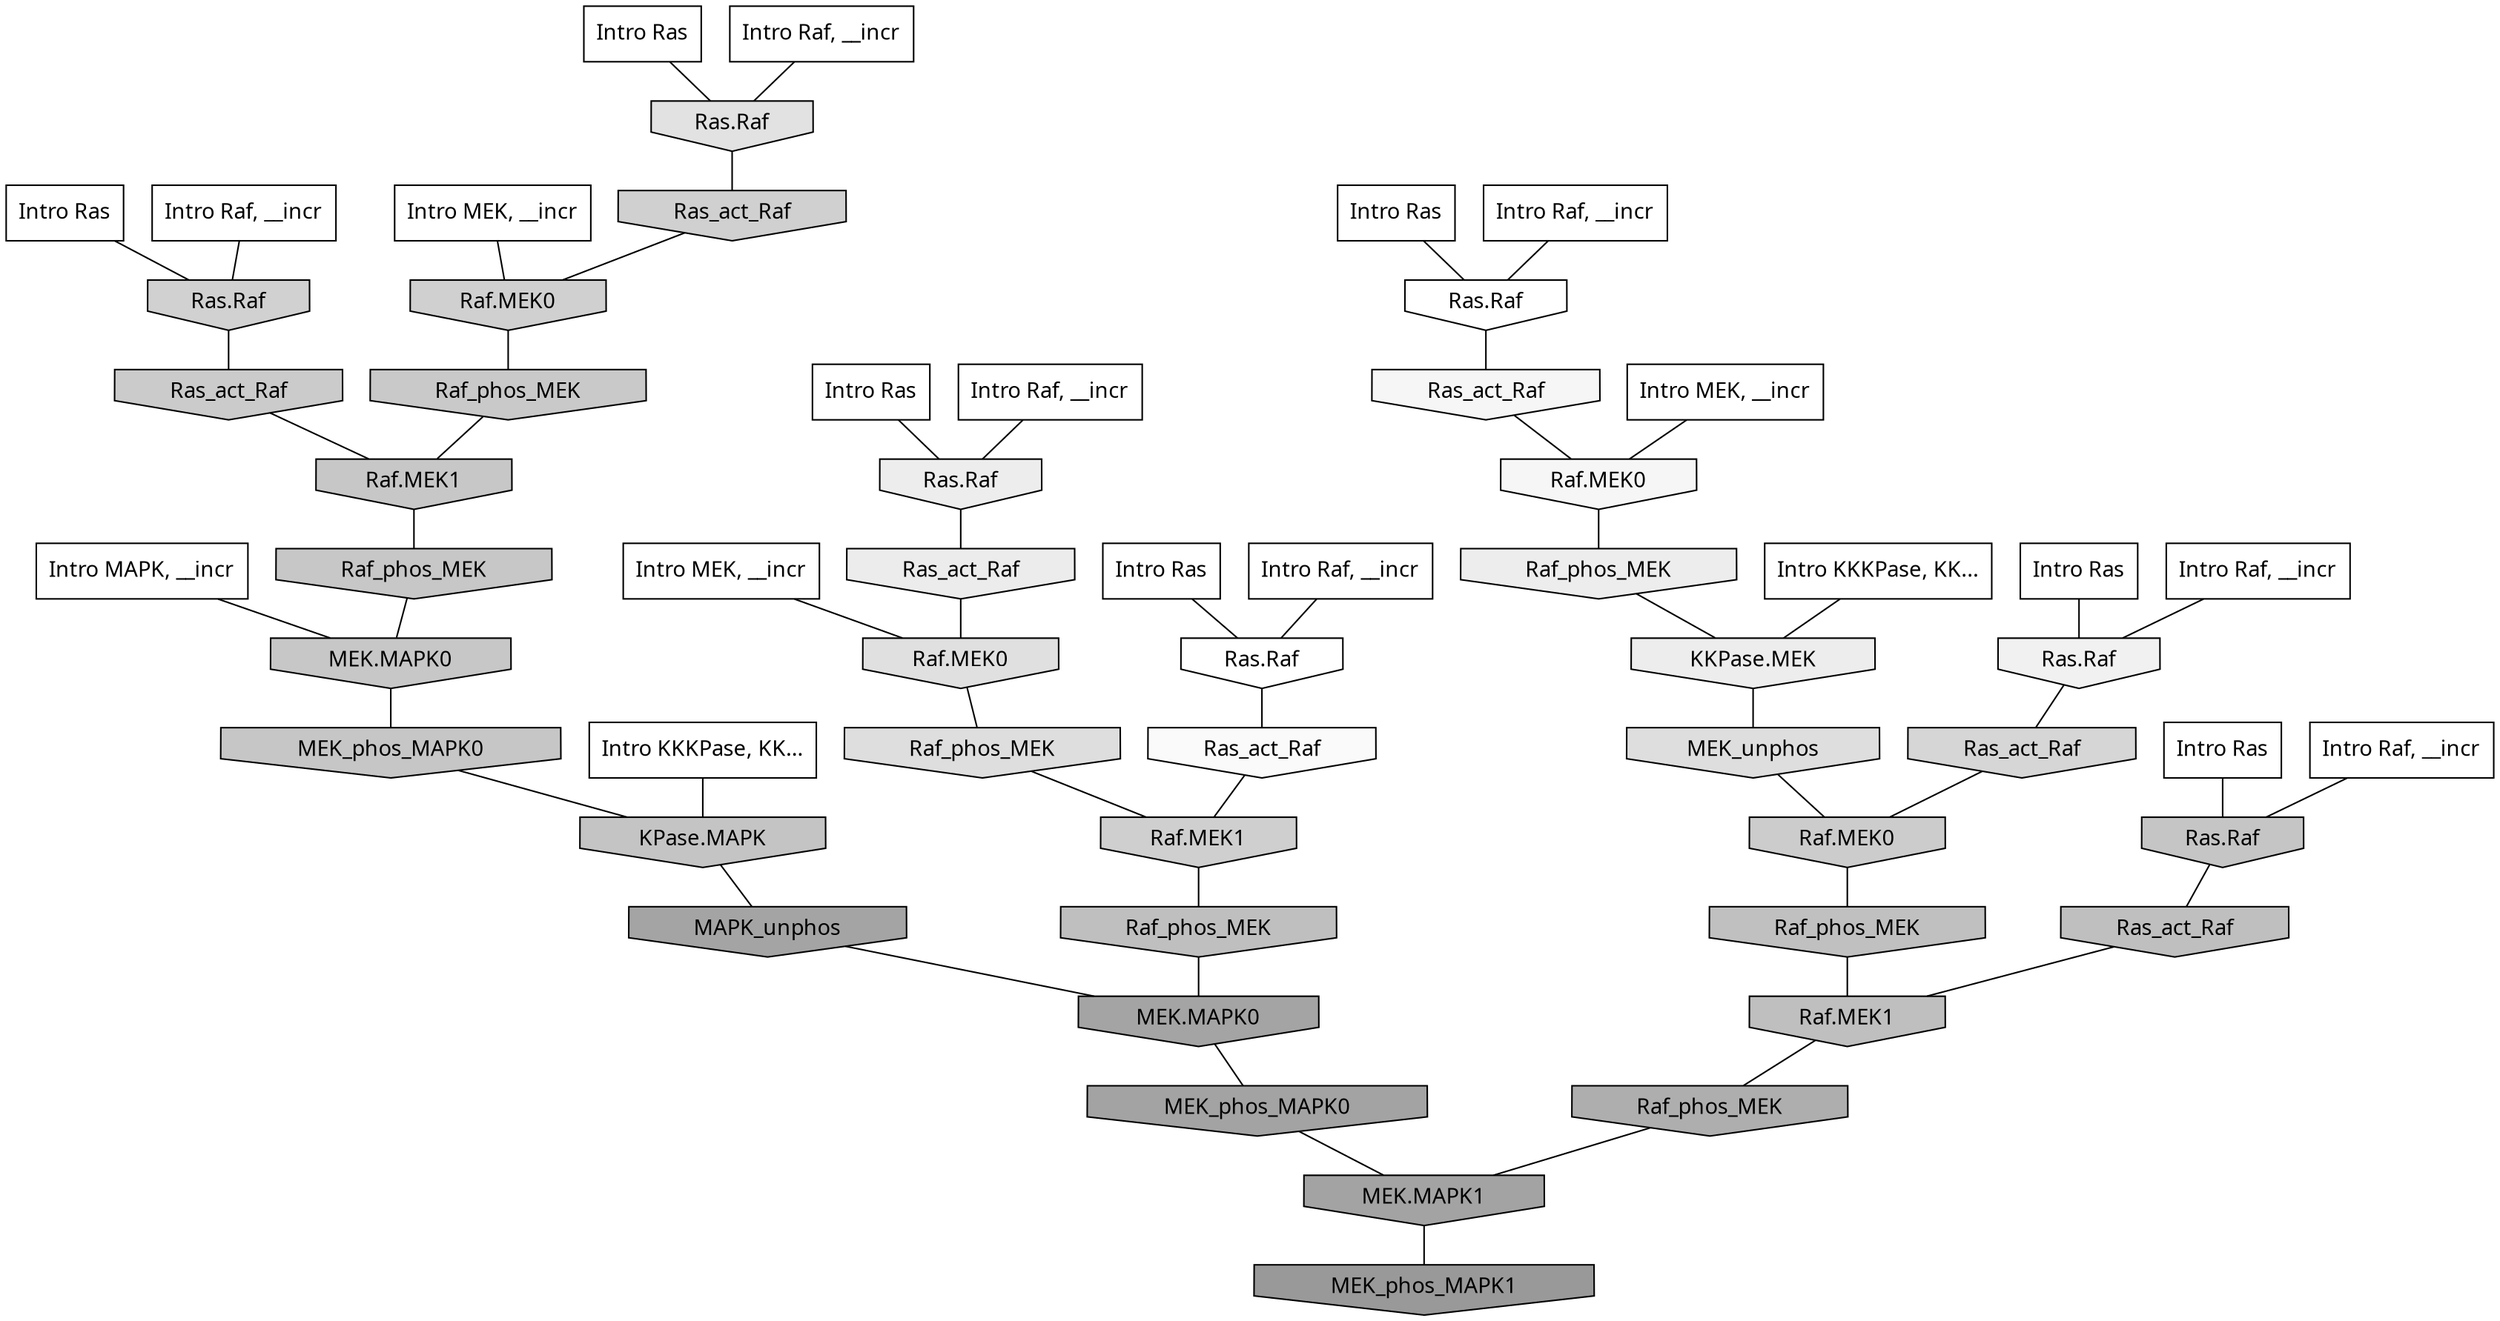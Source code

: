 digraph G{
  rankdir="TB";
  ranksep=0.30;
  node [fontname="CMU Serif"];
  edge [fontname="CMU Serif"];
  
  7 [label="Intro Ras", shape=rectangle, style=filled, fillcolor="0.000 0.000 1.000"]
  
  13 [label="Intro Ras", shape=rectangle, style=filled, fillcolor="0.000 0.000 1.000"]
  
  26 [label="Intro Ras", shape=rectangle, style=filled, fillcolor="0.000 0.000 1.000"]
  
  30 [label="Intro Ras", shape=rectangle, style=filled, fillcolor="0.000 0.000 1.000"]
  
  57 [label="Intro Ras", shape=rectangle, style=filled, fillcolor="0.000 0.000 1.000"]
  
  79 [label="Intro Ras", shape=rectangle, style=filled, fillcolor="0.000 0.000 1.000"]
  
  99 [label="Intro Ras", shape=rectangle, style=filled, fillcolor="0.000 0.000 1.000"]
  
  298 [label="Intro Raf, __incr", shape=rectangle, style=filled, fillcolor="0.000 0.000 1.000"]
  
  680 [label="Intro Raf, __incr", shape=rectangle, style=filled, fillcolor="0.000 0.000 1.000"]
  
  709 [label="Intro Raf, __incr", shape=rectangle, style=filled, fillcolor="0.000 0.000 1.000"]
  
  792 [label="Intro Raf, __incr", shape=rectangle, style=filled, fillcolor="0.000 0.000 1.000"]
  
  863 [label="Intro Raf, __incr", shape=rectangle, style=filled, fillcolor="0.000 0.000 1.000"]
  
  971 [label="Intro Raf, __incr", shape=rectangle, style=filled, fillcolor="0.000 0.000 1.000"]
  
  995 [label="Intro Raf, __incr", shape=rectangle, style=filled, fillcolor="0.000 0.000 1.000"]
  
  1345 [label="Intro MEK, __incr", shape=rectangle, style=filled, fillcolor="0.000 0.000 1.000"]
  
  1534 [label="Intro MEK, __incr", shape=rectangle, style=filled, fillcolor="0.000 0.000 1.000"]
  
  1763 [label="Intro MEK, __incr", shape=rectangle, style=filled, fillcolor="0.000 0.000 1.000"]
  
  2759 [label="Intro MAPK, __incr", shape=rectangle, style=filled, fillcolor="0.000 0.000 1.000"]
  
  3143 [label="Intro KKKPase, KK...", shape=rectangle, style=filled, fillcolor="0.000 0.000 1.000"]
  
  3190 [label="Intro KKKPase, KK...", shape=rectangle, style=filled, fillcolor="0.000 0.000 1.000"]
  
  3213 [label="Ras.Raf", shape=invhouse, style=filled, fillcolor="0.000 0.000 1.000"]
  
  3334 [label="Ras.Raf", shape=invhouse, style=filled, fillcolor="0.000 0.000 0.997"]
  
  3468 [label="Ras_act_Raf", shape=invhouse, style=filled, fillcolor="0.000 0.000 0.978"]
  
  3613 [label="Ras_act_Raf", shape=invhouse, style=filled, fillcolor="0.000 0.000 0.961"]
  
  3615 [label="Raf.MEK0", shape=invhouse, style=filled, fillcolor="0.000 0.000 0.961"]
  
  3830 [label="Ras.Raf", shape=invhouse, style=filled, fillcolor="0.000 0.000 0.945"]
  
  4113 [label="Raf_phos_MEK", shape=invhouse, style=filled, fillcolor="0.000 0.000 0.929"]
  
  4119 [label="KKPase.MEK", shape=invhouse, style=filled, fillcolor="0.000 0.000 0.928"]
  
  4154 [label="Ras.Raf", shape=invhouse, style=filled, fillcolor="0.000 0.000 0.927"]
  
  4228 [label="Ras_act_Raf", shape=invhouse, style=filled, fillcolor="0.000 0.000 0.922"]
  
  4910 [label="Ras.Raf", shape=invhouse, style=filled, fillcolor="0.000 0.000 0.884"]
  
  5028 [label="Raf.MEK0", shape=invhouse, style=filled, fillcolor="0.000 0.000 0.877"]
  
  5188 [label="Raf_phos_MEK", shape=invhouse, style=filled, fillcolor="0.000 0.000 0.869"]
  
  5193 [label="MEK_unphos", shape=invhouse, style=filled, fillcolor="0.000 0.000 0.868"]
  
  5829 [label="Ras_act_Raf", shape=invhouse, style=filled, fillcolor="0.000 0.000 0.838"]
  
  6281 [label="Ras.Raf", shape=invhouse, style=filled, fillcolor="0.000 0.000 0.818"]
  
  6407 [label="Ras_act_Raf", shape=invhouse, style=filled, fillcolor="0.000 0.000 0.813"]
  
  6412 [label="Raf.MEK0", shape=invhouse, style=filled, fillcolor="0.000 0.000 0.813"]
  
  6455 [label="Raf.MEK1", shape=invhouse, style=filled, fillcolor="0.000 0.000 0.812"]
  
  6867 [label="Raf.MEK0", shape=invhouse, style=filled, fillcolor="0.000 0.000 0.798"]
  
  7012 [label="Ras_act_Raf", shape=invhouse, style=filled, fillcolor="0.000 0.000 0.793"]
  
  7237 [label="Raf_phos_MEK", shape=invhouse, style=filled, fillcolor="0.000 0.000 0.787"]
  
  7496 [label="Raf.MEK1", shape=invhouse, style=filled, fillcolor="0.000 0.000 0.781"]
  
  7602 [label="Raf_phos_MEK", shape=invhouse, style=filled, fillcolor="0.000 0.000 0.778"]
  
  7604 [label="MEK.MAPK0", shape=invhouse, style=filled, fillcolor="0.000 0.000 0.778"]
  
  7629 [label="MEK_phos_MAPK0", shape=invhouse, style=filled, fillcolor="0.000 0.000 0.777"]
  
  7748 [label="Ras.Raf", shape=invhouse, style=filled, fillcolor="0.000 0.000 0.773"]
  
  8020 [label="KPase.MAPK", shape=invhouse, style=filled, fillcolor="0.000 0.000 0.766"]
  
  8579 [label="Raf_phos_MEK", shape=invhouse, style=filled, fillcolor="0.000 0.000 0.751"]
  
  8681 [label="Raf_phos_MEK", shape=invhouse, style=filled, fillcolor="0.000 0.000 0.749"]
  
  8711 [label="Ras_act_Raf", shape=invhouse, style=filled, fillcolor="0.000 0.000 0.748"]
  
  8713 [label="Raf.MEK1", shape=invhouse, style=filled, fillcolor="0.000 0.000 0.748"]
  
  12337 [label="Raf_phos_MEK", shape=invhouse, style=filled, fillcolor="0.000 0.000 0.682"]
  
  15477 [label="MAPK_unphos", shape=invhouse, style=filled, fillcolor="0.000 0.000 0.641"]
  
  15481 [label="MEK.MAPK0", shape=invhouse, style=filled, fillcolor="0.000 0.000 0.641"]
  
  15526 [label="MEK_phos_MAPK0", shape=invhouse, style=filled, fillcolor="0.000 0.000 0.640"]
  
  15541 [label="MEK.MAPK1", shape=invhouse, style=filled, fillcolor="0.000 0.000 0.640"]
  
  17396 [label="MEK_phos_MAPK1", shape=invhouse, style=filled, fillcolor="0.000 0.000 0.600"]
  
  
  15541 -> 17396 [dir=none, color="0.000 0.000 0.000"] 
  15526 -> 15541 [dir=none, color="0.000 0.000 0.000"] 
  15481 -> 15526 [dir=none, color="0.000 0.000 0.000"] 
  15477 -> 15481 [dir=none, color="0.000 0.000 0.000"] 
  12337 -> 15541 [dir=none, color="0.000 0.000 0.000"] 
  8713 -> 12337 [dir=none, color="0.000 0.000 0.000"] 
  8711 -> 8713 [dir=none, color="0.000 0.000 0.000"] 
  8681 -> 15481 [dir=none, color="0.000 0.000 0.000"] 
  8579 -> 8713 [dir=none, color="0.000 0.000 0.000"] 
  8020 -> 15477 [dir=none, color="0.000 0.000 0.000"] 
  7748 -> 8711 [dir=none, color="0.000 0.000 0.000"] 
  7629 -> 8020 [dir=none, color="0.000 0.000 0.000"] 
  7604 -> 7629 [dir=none, color="0.000 0.000 0.000"] 
  7602 -> 7604 [dir=none, color="0.000 0.000 0.000"] 
  7496 -> 7602 [dir=none, color="0.000 0.000 0.000"] 
  7237 -> 7496 [dir=none, color="0.000 0.000 0.000"] 
  7012 -> 7496 [dir=none, color="0.000 0.000 0.000"] 
  6867 -> 8579 [dir=none, color="0.000 0.000 0.000"] 
  6455 -> 8681 [dir=none, color="0.000 0.000 0.000"] 
  6412 -> 7237 [dir=none, color="0.000 0.000 0.000"] 
  6407 -> 6412 [dir=none, color="0.000 0.000 0.000"] 
  6281 -> 7012 [dir=none, color="0.000 0.000 0.000"] 
  5829 -> 6867 [dir=none, color="0.000 0.000 0.000"] 
  5193 -> 6867 [dir=none, color="0.000 0.000 0.000"] 
  5188 -> 6455 [dir=none, color="0.000 0.000 0.000"] 
  5028 -> 5188 [dir=none, color="0.000 0.000 0.000"] 
  4910 -> 6407 [dir=none, color="0.000 0.000 0.000"] 
  4228 -> 5028 [dir=none, color="0.000 0.000 0.000"] 
  4154 -> 4228 [dir=none, color="0.000 0.000 0.000"] 
  4119 -> 5193 [dir=none, color="0.000 0.000 0.000"] 
  4113 -> 4119 [dir=none, color="0.000 0.000 0.000"] 
  3830 -> 5829 [dir=none, color="0.000 0.000 0.000"] 
  3615 -> 4113 [dir=none, color="0.000 0.000 0.000"] 
  3613 -> 3615 [dir=none, color="0.000 0.000 0.000"] 
  3468 -> 6455 [dir=none, color="0.000 0.000 0.000"] 
  3334 -> 3468 [dir=none, color="0.000 0.000 0.000"] 
  3213 -> 3613 [dir=none, color="0.000 0.000 0.000"] 
  3190 -> 8020 [dir=none, color="0.000 0.000 0.000"] 
  3143 -> 4119 [dir=none, color="0.000 0.000 0.000"] 
  2759 -> 7604 [dir=none, color="0.000 0.000 0.000"] 
  1763 -> 5028 [dir=none, color="0.000 0.000 0.000"] 
  1534 -> 3615 [dir=none, color="0.000 0.000 0.000"] 
  1345 -> 6412 [dir=none, color="0.000 0.000 0.000"] 
  995 -> 4910 [dir=none, color="0.000 0.000 0.000"] 
  971 -> 3830 [dir=none, color="0.000 0.000 0.000"] 
  863 -> 6281 [dir=none, color="0.000 0.000 0.000"] 
  792 -> 7748 [dir=none, color="0.000 0.000 0.000"] 
  709 -> 4154 [dir=none, color="0.000 0.000 0.000"] 
  680 -> 3213 [dir=none, color="0.000 0.000 0.000"] 
  298 -> 3334 [dir=none, color="0.000 0.000 0.000"] 
  99 -> 7748 [dir=none, color="0.000 0.000 0.000"] 
  79 -> 3830 [dir=none, color="0.000 0.000 0.000"] 
  57 -> 6281 [dir=none, color="0.000 0.000 0.000"] 
  30 -> 4154 [dir=none, color="0.000 0.000 0.000"] 
  26 -> 4910 [dir=none, color="0.000 0.000 0.000"] 
  13 -> 3334 [dir=none, color="0.000 0.000 0.000"] 
  7 -> 3213 [dir=none, color="0.000 0.000 0.000"] 
  
  }
